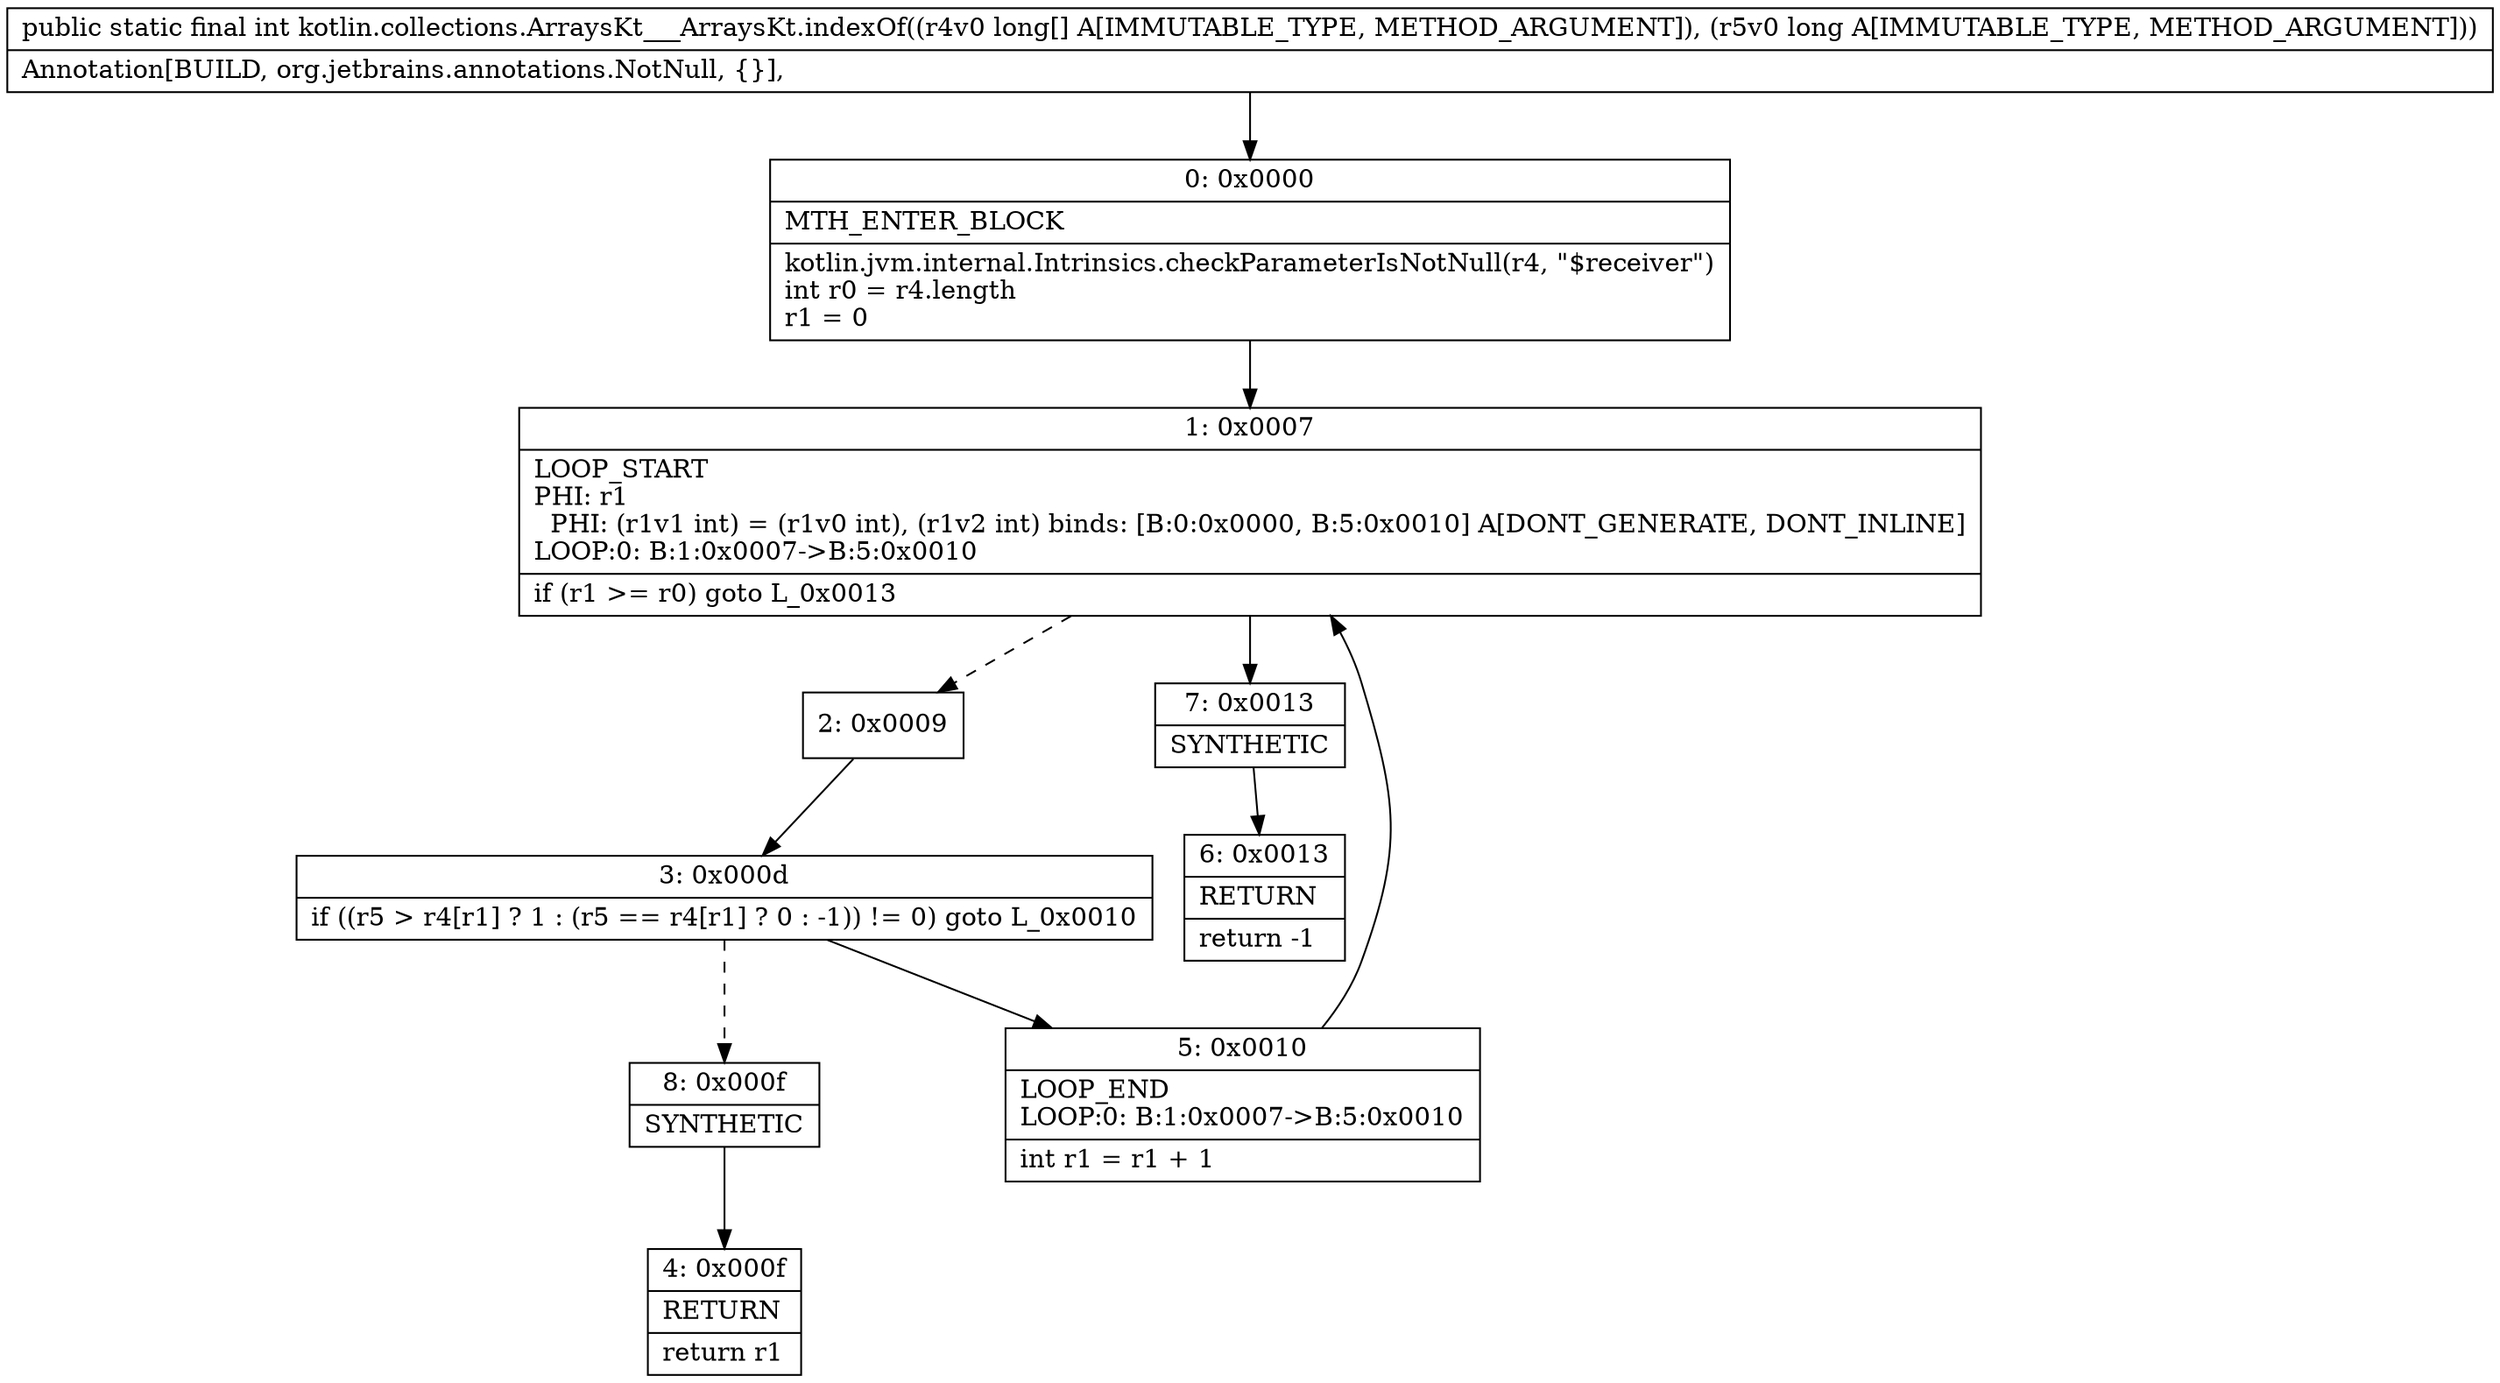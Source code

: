 digraph "CFG forkotlin.collections.ArraysKt___ArraysKt.indexOf([JJ)I" {
Node_0 [shape=record,label="{0\:\ 0x0000|MTH_ENTER_BLOCK\l|kotlin.jvm.internal.Intrinsics.checkParameterIsNotNull(r4, \"$receiver\")\lint r0 = r4.length\lr1 = 0\l}"];
Node_1 [shape=record,label="{1\:\ 0x0007|LOOP_START\lPHI: r1 \l  PHI: (r1v1 int) = (r1v0 int), (r1v2 int) binds: [B:0:0x0000, B:5:0x0010] A[DONT_GENERATE, DONT_INLINE]\lLOOP:0: B:1:0x0007\-\>B:5:0x0010\l|if (r1 \>= r0) goto L_0x0013\l}"];
Node_2 [shape=record,label="{2\:\ 0x0009}"];
Node_3 [shape=record,label="{3\:\ 0x000d|if ((r5 \> r4[r1] ? 1 : (r5 == r4[r1] ? 0 : \-1)) != 0) goto L_0x0010\l}"];
Node_4 [shape=record,label="{4\:\ 0x000f|RETURN\l|return r1\l}"];
Node_5 [shape=record,label="{5\:\ 0x0010|LOOP_END\lLOOP:0: B:1:0x0007\-\>B:5:0x0010\l|int r1 = r1 + 1\l}"];
Node_6 [shape=record,label="{6\:\ 0x0013|RETURN\l|return \-1\l}"];
Node_7 [shape=record,label="{7\:\ 0x0013|SYNTHETIC\l}"];
Node_8 [shape=record,label="{8\:\ 0x000f|SYNTHETIC\l}"];
MethodNode[shape=record,label="{public static final int kotlin.collections.ArraysKt___ArraysKt.indexOf((r4v0 long[] A[IMMUTABLE_TYPE, METHOD_ARGUMENT]), (r5v0 long A[IMMUTABLE_TYPE, METHOD_ARGUMENT]))  | Annotation[BUILD, org.jetbrains.annotations.NotNull, \{\}], \l}"];
MethodNode -> Node_0;
Node_0 -> Node_1;
Node_1 -> Node_2[style=dashed];
Node_1 -> Node_7;
Node_2 -> Node_3;
Node_3 -> Node_5;
Node_3 -> Node_8[style=dashed];
Node_5 -> Node_1;
Node_7 -> Node_6;
Node_8 -> Node_4;
}


